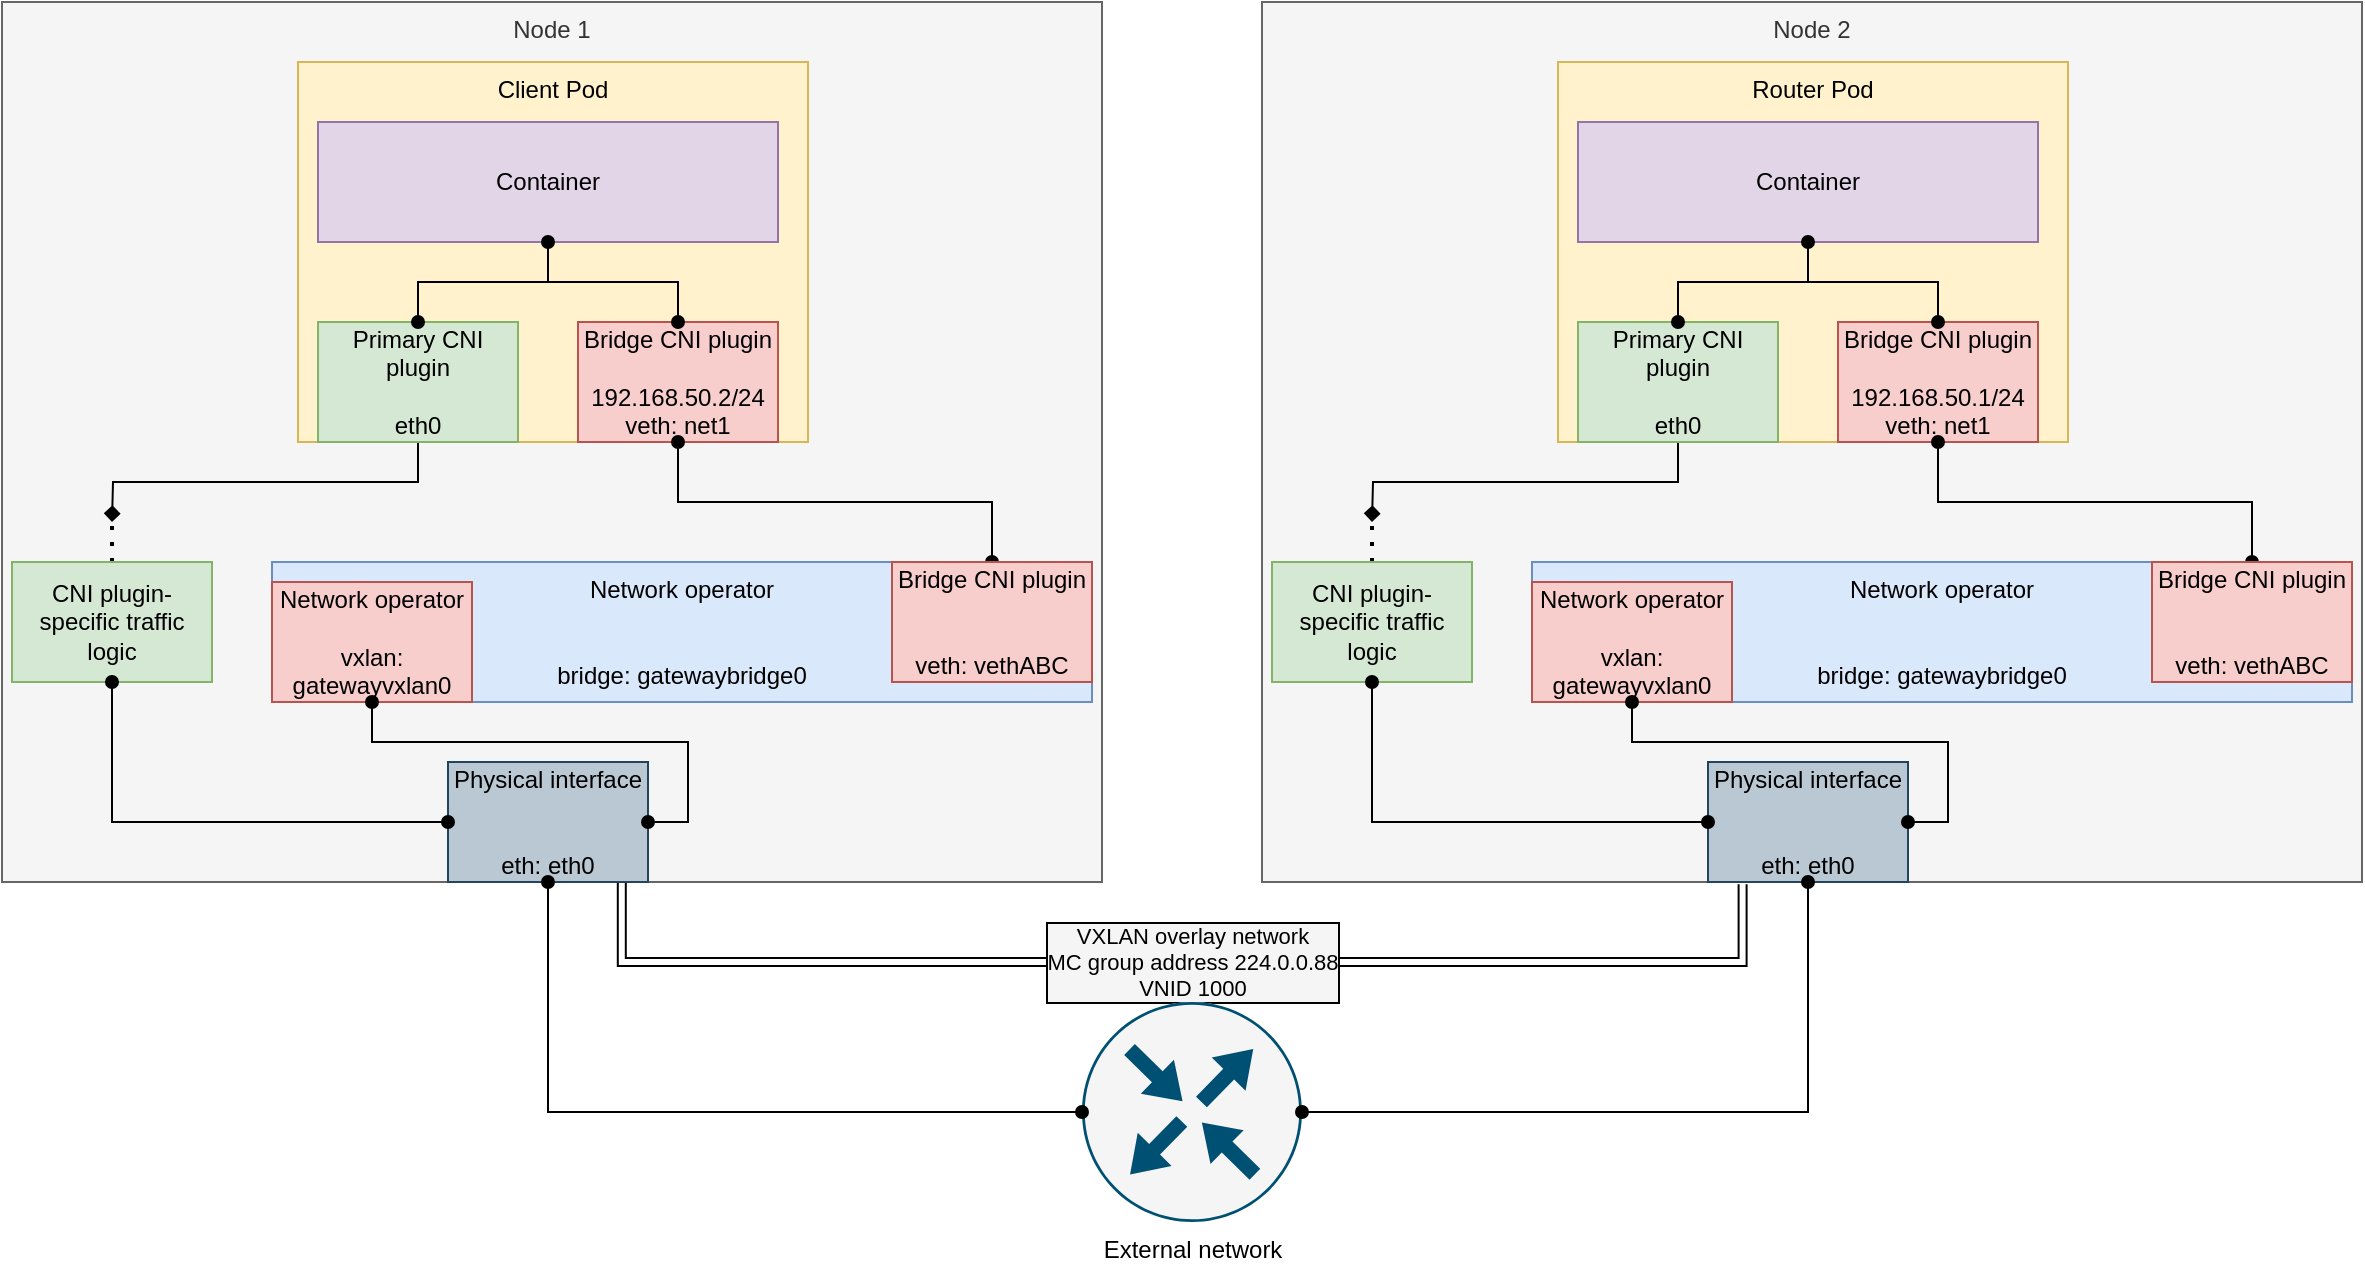 <mxfile version="28.1.2">
  <diagram name="Page-1" id="0uHXvQXZobljOzGVFPQb">
    <mxGraphModel dx="3753" dy="2076" grid="1" gridSize="10" guides="1" tooltips="1" connect="1" arrows="1" fold="1" page="1" pageScale="1" pageWidth="850" pageHeight="1100" math="0" shadow="0">
      <root>
        <mxCell id="0" />
        <mxCell id="1" parent="0" />
        <mxCell id="ZAoUQ8ObvNrSKgbO1jp7-27" value="Node 1" style="rounded=0;whiteSpace=wrap;html=1;verticalAlign=top;fillColor=#f5f5f5;fontColor=#333333;strokeColor=#666666;" vertex="1" parent="1">
          <mxGeometry x="260" y="245" width="550" height="440" as="geometry" />
        </mxCell>
        <mxCell id="ZAoUQ8ObvNrSKgbO1jp7-1" value="Client Pod" style="rounded=0;whiteSpace=wrap;html=1;verticalAlign=top;fillColor=#fff2cc;strokeColor=#d6b656;" vertex="1" parent="1">
          <mxGeometry x="408" y="275" width="255" height="190" as="geometry" />
        </mxCell>
        <mxCell id="ZAoUQ8ObvNrSKgbO1jp7-21" style="edgeStyle=orthogonalEdgeStyle;rounded=0;orthogonalLoop=1;jettySize=auto;html=1;exitX=0.5;exitY=1;exitDx=0;exitDy=0;endArrow=diamond;endFill=1;" edge="1" parent="1" source="ZAoUQ8ObvNrSKgbO1jp7-3">
          <mxGeometry relative="1" as="geometry">
            <mxPoint x="315" y="505" as="targetPoint" />
          </mxGeometry>
        </mxCell>
        <mxCell id="ZAoUQ8ObvNrSKgbO1jp7-3" value="Primary CNI plugin&lt;br&gt;&lt;br&gt;eth0" style="rounded=0;whiteSpace=wrap;html=1;fillColor=#d5e8d4;strokeColor=#82b366;" vertex="1" parent="1">
          <mxGeometry x="418" y="405" width="100" height="60" as="geometry" />
        </mxCell>
        <mxCell id="ZAoUQ8ObvNrSKgbO1jp7-4" value="Bridge CNI plugin&lt;br&gt;&lt;br&gt;192.168.50.2/24&lt;br&gt;veth: net1" style="rounded=0;whiteSpace=wrap;html=1;fillColor=#f8cecc;strokeColor=#b85450;" vertex="1" parent="1">
          <mxGeometry x="548" y="405" width="100" height="60" as="geometry" />
        </mxCell>
        <mxCell id="ZAoUQ8ObvNrSKgbO1jp7-5" value="Container" style="rounded=0;whiteSpace=wrap;html=1;fillColor=#e1d5e7;strokeColor=#9673a6;" vertex="1" parent="1">
          <mxGeometry x="418" y="305" width="230" height="60" as="geometry" />
        </mxCell>
        <mxCell id="ZAoUQ8ObvNrSKgbO1jp7-6" style="edgeStyle=orthogonalEdgeStyle;rounded=0;orthogonalLoop=1;jettySize=auto;html=1;exitX=0.5;exitY=1;exitDx=0;exitDy=0;entryX=0.5;entryY=0;entryDx=0;entryDy=0;endArrow=oval;endFill=1;startArrow=oval;startFill=1;" edge="1" parent="1" source="ZAoUQ8ObvNrSKgbO1jp7-5" target="ZAoUQ8ObvNrSKgbO1jp7-3">
          <mxGeometry relative="1" as="geometry" />
        </mxCell>
        <mxCell id="ZAoUQ8ObvNrSKgbO1jp7-7" style="edgeStyle=orthogonalEdgeStyle;rounded=0;orthogonalLoop=1;jettySize=auto;html=1;exitX=0.5;exitY=1;exitDx=0;exitDy=0;entryX=0.5;entryY=0;entryDx=0;entryDy=0;endArrow=oval;endFill=1;" edge="1" parent="1" source="ZAoUQ8ObvNrSKgbO1jp7-5" target="ZAoUQ8ObvNrSKgbO1jp7-4">
          <mxGeometry relative="1" as="geometry" />
        </mxCell>
        <mxCell id="ZAoUQ8ObvNrSKgbO1jp7-15" value="Network operator&lt;br&gt;&lt;br&gt;&lt;br&gt;bridge: gatewaybridge0" style="rounded=0;whiteSpace=wrap;html=1;fillColor=#dae8fc;strokeColor=#6c8ebf;" vertex="1" parent="1">
          <mxGeometry x="395" y="525" width="410" height="70" as="geometry" />
        </mxCell>
        <mxCell id="ZAoUQ8ObvNrSKgbO1jp7-17" style="edgeStyle=orthogonalEdgeStyle;rounded=0;orthogonalLoop=1;jettySize=auto;html=1;exitX=0.5;exitY=1;exitDx=0;exitDy=0;endArrow=oval;endFill=1;startArrow=oval;startFill=1;entryX=0.5;entryY=0;entryDx=0;entryDy=0;" edge="1" parent="1" source="ZAoUQ8ObvNrSKgbO1jp7-4" target="ZAoUQ8ObvNrSKgbO1jp7-33">
          <mxGeometry relative="1" as="geometry">
            <mxPoint x="444.8" y="465" as="sourcePoint" />
            <mxPoint x="444.8" y="525" as="targetPoint" />
          </mxGeometry>
        </mxCell>
        <mxCell id="ZAoUQ8ObvNrSKgbO1jp7-26" value="" style="endArrow=none;dashed=1;html=1;dashPattern=1 3;strokeWidth=2;rounded=0;exitX=0.5;exitY=0;exitDx=0;exitDy=0;" edge="1" parent="1" source="ZAoUQ8ObvNrSKgbO1jp7-30">
          <mxGeometry width="50" height="50" relative="1" as="geometry">
            <mxPoint x="312.565" y="524.1" as="sourcePoint" />
            <mxPoint x="315" y="505" as="targetPoint" />
          </mxGeometry>
        </mxCell>
        <mxCell id="ZAoUQ8ObvNrSKgbO1jp7-30" value="CNI plugin-specific traffic logic" style="rounded=0;whiteSpace=wrap;html=1;fillColor=#d5e8d4;strokeColor=#82b366;" vertex="1" parent="1">
          <mxGeometry x="265" y="525" width="100" height="60" as="geometry" />
        </mxCell>
        <mxCell id="ZAoUQ8ObvNrSKgbO1jp7-83" style="edgeStyle=orthogonalEdgeStyle;rounded=0;orthogonalLoop=1;jettySize=auto;html=1;exitX=0.869;exitY=0.981;exitDx=0;exitDy=0;entryX=0.173;entryY=1.018;entryDx=0;entryDy=0;shape=link;exitPerimeter=0;entryPerimeter=0;" edge="1" parent="1" source="ZAoUQ8ObvNrSKgbO1jp7-31" target="ZAoUQ8ObvNrSKgbO1jp7-75">
          <mxGeometry relative="1" as="geometry">
            <Array as="points">
              <mxPoint x="570" y="725" />
              <mxPoint x="1130" y="725" />
            </Array>
          </mxGeometry>
        </mxCell>
        <mxCell id="ZAoUQ8ObvNrSKgbO1jp7-85" value="VXLAN overlay network&lt;br&gt;MC group address 224.0.0.88&lt;br&gt;VNID 1000" style="edgeLabel;html=1;align=center;verticalAlign=middle;resizable=0;points=[];labelBackgroundColor=light-dark(#f5f5f5, #959595);labelBorderColor=default;spacing=10;" vertex="1" connectable="0" parent="ZAoUQ8ObvNrSKgbO1jp7-83">
          <mxGeometry x="0.005" relative="1" as="geometry">
            <mxPoint x="4" as="offset" />
          </mxGeometry>
        </mxCell>
        <mxCell id="ZAoUQ8ObvNrSKgbO1jp7-31" value="Physical interface&lt;div&gt;&lt;br&gt;&lt;/div&gt;&lt;div&gt;&lt;br&gt;&lt;/div&gt;&lt;div&gt;eth: eth0&lt;/div&gt;" style="rounded=0;whiteSpace=wrap;html=1;fillColor=#bac8d3;strokeColor=#23445d;" vertex="1" parent="1">
          <mxGeometry x="483" y="625" width="100" height="60" as="geometry" />
        </mxCell>
        <mxCell id="ZAoUQ8ObvNrSKgbO1jp7-33" value="Bridge CNI plugin&lt;br&gt;&lt;br&gt;&lt;br&gt;veth: vethABC" style="rounded=0;whiteSpace=wrap;html=1;fillColor=#f8cecc;strokeColor=#b85450;" vertex="1" parent="1">
          <mxGeometry x="705" y="525" width="100" height="60" as="geometry" />
        </mxCell>
        <mxCell id="ZAoUQ8ObvNrSKgbO1jp7-60" value="Network operator&lt;div&gt;&lt;br&gt;&lt;/div&gt;&lt;div&gt;vxlan:&lt;/div&gt;&lt;div&gt;gatewayvxlan0&lt;/div&gt;" style="rounded=0;whiteSpace=wrap;html=1;fillColor=#f8cecc;strokeColor=#b85450;" vertex="1" parent="1">
          <mxGeometry x="395" y="535" width="100" height="60" as="geometry" />
        </mxCell>
        <mxCell id="ZAoUQ8ObvNrSKgbO1jp7-61" style="edgeStyle=orthogonalEdgeStyle;rounded=0;orthogonalLoop=1;jettySize=auto;html=1;exitX=0.5;exitY=1;exitDx=0;exitDy=0;entryX=1;entryY=0.5;entryDx=0;entryDy=0;endArrow=oval;endFill=1;startArrow=oval;startFill=1;" edge="1" parent="1" source="ZAoUQ8ObvNrSKgbO1jp7-60" target="ZAoUQ8ObvNrSKgbO1jp7-31">
          <mxGeometry relative="1" as="geometry">
            <Array as="points">
              <mxPoint x="445" y="615" />
              <mxPoint x="603" y="615" />
              <mxPoint x="603" y="655" />
            </Array>
          </mxGeometry>
        </mxCell>
        <mxCell id="ZAoUQ8ObvNrSKgbO1jp7-62" style="edgeStyle=orthogonalEdgeStyle;rounded=0;orthogonalLoop=1;jettySize=auto;html=1;exitX=0.5;exitY=1;exitDx=0;exitDy=0;entryX=0;entryY=0.5;entryDx=0;entryDy=0;endArrow=oval;endFill=1;startArrow=oval;startFill=1;" edge="1" parent="1" source="ZAoUQ8ObvNrSKgbO1jp7-30" target="ZAoUQ8ObvNrSKgbO1jp7-31">
          <mxGeometry relative="1" as="geometry" />
        </mxCell>
        <mxCell id="ZAoUQ8ObvNrSKgbO1jp7-63" value="Node 2" style="rounded=0;whiteSpace=wrap;html=1;verticalAlign=top;fillColor=#f5f5f5;fontColor=#333333;strokeColor=#666666;" vertex="1" parent="1">
          <mxGeometry x="890" y="245" width="550" height="440" as="geometry" />
        </mxCell>
        <mxCell id="ZAoUQ8ObvNrSKgbO1jp7-64" value="Router Pod" style="rounded=0;whiteSpace=wrap;html=1;verticalAlign=top;fillColor=#fff2cc;strokeColor=#d6b656;" vertex="1" parent="1">
          <mxGeometry x="1038" y="275" width="255" height="190" as="geometry" />
        </mxCell>
        <mxCell id="ZAoUQ8ObvNrSKgbO1jp7-65" style="edgeStyle=orthogonalEdgeStyle;rounded=0;orthogonalLoop=1;jettySize=auto;html=1;exitX=0.5;exitY=1;exitDx=0;exitDy=0;endArrow=diamond;endFill=1;" edge="1" parent="1" source="ZAoUQ8ObvNrSKgbO1jp7-66">
          <mxGeometry relative="1" as="geometry">
            <mxPoint x="945" y="505" as="targetPoint" />
          </mxGeometry>
        </mxCell>
        <mxCell id="ZAoUQ8ObvNrSKgbO1jp7-66" value="Primary CNI plugin&lt;br&gt;&lt;br&gt;eth0" style="rounded=0;whiteSpace=wrap;html=1;fillColor=#d5e8d4;strokeColor=#82b366;" vertex="1" parent="1">
          <mxGeometry x="1048" y="405" width="100" height="60" as="geometry" />
        </mxCell>
        <mxCell id="ZAoUQ8ObvNrSKgbO1jp7-67" value="Bridge CNI plugin&lt;br&gt;&lt;br&gt;192.168.50.1/24&lt;br&gt;veth: net1" style="rounded=0;whiteSpace=wrap;html=1;fillColor=#f8cecc;strokeColor=#b85450;" vertex="1" parent="1">
          <mxGeometry x="1178" y="405" width="100" height="60" as="geometry" />
        </mxCell>
        <mxCell id="ZAoUQ8ObvNrSKgbO1jp7-68" value="Container" style="rounded=0;whiteSpace=wrap;html=1;fillColor=#e1d5e7;strokeColor=#9673a6;" vertex="1" parent="1">
          <mxGeometry x="1048" y="305" width="230" height="60" as="geometry" />
        </mxCell>
        <mxCell id="ZAoUQ8ObvNrSKgbO1jp7-69" style="edgeStyle=orthogonalEdgeStyle;rounded=0;orthogonalLoop=1;jettySize=auto;html=1;exitX=0.5;exitY=1;exitDx=0;exitDy=0;entryX=0.5;entryY=0;entryDx=0;entryDy=0;endArrow=oval;endFill=1;startArrow=oval;startFill=1;" edge="1" parent="1" source="ZAoUQ8ObvNrSKgbO1jp7-68" target="ZAoUQ8ObvNrSKgbO1jp7-66">
          <mxGeometry relative="1" as="geometry" />
        </mxCell>
        <mxCell id="ZAoUQ8ObvNrSKgbO1jp7-70" style="edgeStyle=orthogonalEdgeStyle;rounded=0;orthogonalLoop=1;jettySize=auto;html=1;exitX=0.5;exitY=1;exitDx=0;exitDy=0;entryX=0.5;entryY=0;entryDx=0;entryDy=0;endArrow=oval;endFill=1;" edge="1" parent="1" source="ZAoUQ8ObvNrSKgbO1jp7-68" target="ZAoUQ8ObvNrSKgbO1jp7-67">
          <mxGeometry relative="1" as="geometry" />
        </mxCell>
        <mxCell id="ZAoUQ8ObvNrSKgbO1jp7-71" value="Network operator&lt;br&gt;&lt;br&gt;&lt;br&gt;bridge: gatewaybridge0" style="rounded=0;whiteSpace=wrap;html=1;fillColor=#dae8fc;strokeColor=#6c8ebf;" vertex="1" parent="1">
          <mxGeometry x="1025" y="525" width="410" height="70" as="geometry" />
        </mxCell>
        <mxCell id="ZAoUQ8ObvNrSKgbO1jp7-72" style="edgeStyle=orthogonalEdgeStyle;rounded=0;orthogonalLoop=1;jettySize=auto;html=1;exitX=0.5;exitY=1;exitDx=0;exitDy=0;endArrow=oval;endFill=1;startArrow=oval;startFill=1;entryX=0.5;entryY=0;entryDx=0;entryDy=0;" edge="1" parent="1" source="ZAoUQ8ObvNrSKgbO1jp7-67" target="ZAoUQ8ObvNrSKgbO1jp7-76">
          <mxGeometry relative="1" as="geometry">
            <mxPoint x="1074.8" y="465" as="sourcePoint" />
            <mxPoint x="1074.8" y="525" as="targetPoint" />
          </mxGeometry>
        </mxCell>
        <mxCell id="ZAoUQ8ObvNrSKgbO1jp7-73" value="" style="endArrow=none;dashed=1;html=1;dashPattern=1 3;strokeWidth=2;rounded=0;exitX=0.5;exitY=0;exitDx=0;exitDy=0;" edge="1" parent="1" source="ZAoUQ8ObvNrSKgbO1jp7-74">
          <mxGeometry width="50" height="50" relative="1" as="geometry">
            <mxPoint x="942.565" y="524.1" as="sourcePoint" />
            <mxPoint x="945" y="505" as="targetPoint" />
          </mxGeometry>
        </mxCell>
        <mxCell id="ZAoUQ8ObvNrSKgbO1jp7-74" value="CNI plugin-specific traffic logic" style="rounded=0;whiteSpace=wrap;html=1;fillColor=#d5e8d4;strokeColor=#82b366;" vertex="1" parent="1">
          <mxGeometry x="895" y="525" width="100" height="60" as="geometry" />
        </mxCell>
        <mxCell id="ZAoUQ8ObvNrSKgbO1jp7-75" value="Physical interface&lt;div&gt;&lt;br&gt;&lt;/div&gt;&lt;div&gt;&lt;br&gt;&lt;/div&gt;&lt;div&gt;eth: eth0&lt;/div&gt;" style="rounded=0;whiteSpace=wrap;html=1;fillColor=#bac8d3;strokeColor=#23445d;" vertex="1" parent="1">
          <mxGeometry x="1113" y="625" width="100" height="60" as="geometry" />
        </mxCell>
        <mxCell id="ZAoUQ8ObvNrSKgbO1jp7-76" value="Bridge CNI plugin&lt;br&gt;&lt;br&gt;&lt;br&gt;veth: vethABC" style="rounded=0;whiteSpace=wrap;html=1;fillColor=#f8cecc;strokeColor=#b85450;" vertex="1" parent="1">
          <mxGeometry x="1335" y="525" width="100" height="60" as="geometry" />
        </mxCell>
        <mxCell id="ZAoUQ8ObvNrSKgbO1jp7-77" value="Network operator&lt;div&gt;&lt;br&gt;&lt;/div&gt;&lt;div&gt;vxlan:&lt;/div&gt;&lt;div&gt;gatewayvxlan0&lt;/div&gt;" style="rounded=0;whiteSpace=wrap;html=1;fillColor=#f8cecc;strokeColor=#b85450;" vertex="1" parent="1">
          <mxGeometry x="1025" y="535" width="100" height="60" as="geometry" />
        </mxCell>
        <mxCell id="ZAoUQ8ObvNrSKgbO1jp7-78" style="edgeStyle=orthogonalEdgeStyle;rounded=0;orthogonalLoop=1;jettySize=auto;html=1;exitX=0.5;exitY=1;exitDx=0;exitDy=0;entryX=1;entryY=0.5;entryDx=0;entryDy=0;endArrow=oval;endFill=1;startArrow=oval;startFill=1;" edge="1" parent="1" source="ZAoUQ8ObvNrSKgbO1jp7-77" target="ZAoUQ8ObvNrSKgbO1jp7-75">
          <mxGeometry relative="1" as="geometry">
            <Array as="points">
              <mxPoint x="1075" y="615" />
              <mxPoint x="1233" y="615" />
              <mxPoint x="1233" y="655" />
            </Array>
          </mxGeometry>
        </mxCell>
        <mxCell id="ZAoUQ8ObvNrSKgbO1jp7-79" style="edgeStyle=orthogonalEdgeStyle;rounded=0;orthogonalLoop=1;jettySize=auto;html=1;exitX=0.5;exitY=1;exitDx=0;exitDy=0;entryX=0;entryY=0.5;entryDx=0;entryDy=0;endArrow=oval;endFill=1;startArrow=oval;startFill=1;" edge="1" parent="1" source="ZAoUQ8ObvNrSKgbO1jp7-74" target="ZAoUQ8ObvNrSKgbO1jp7-75">
          <mxGeometry relative="1" as="geometry" />
        </mxCell>
        <mxCell id="ZAoUQ8ObvNrSKgbO1jp7-80" value="External network" style="sketch=0;points=[[0.5,0,0],[1,0.5,0],[0.5,1,0],[0,0.5,0],[0.145,0.145,0],[0.856,0.145,0],[0.855,0.856,0],[0.145,0.855,0]];verticalLabelPosition=bottom;html=1;verticalAlign=top;aspect=fixed;align=center;pointerEvents=1;shape=mxgraph.cisco19.rect;prIcon=router;fillColor=light-dark(#f5f5f5, #161616);strokeColor=#005073;" vertex="1" parent="1">
          <mxGeometry x="800" y="745" width="110" height="110" as="geometry" />
        </mxCell>
        <mxCell id="ZAoUQ8ObvNrSKgbO1jp7-82" style="edgeStyle=orthogonalEdgeStyle;rounded=0;orthogonalLoop=1;jettySize=auto;html=1;exitX=0.5;exitY=1;exitDx=0;exitDy=0;entryX=1;entryY=0.5;entryDx=0;entryDy=0;entryPerimeter=0;endArrow=oval;endFill=1;startArrow=oval;startFill=1;" edge="1" parent="1" source="ZAoUQ8ObvNrSKgbO1jp7-75" target="ZAoUQ8ObvNrSKgbO1jp7-80">
          <mxGeometry relative="1" as="geometry" />
        </mxCell>
        <mxCell id="ZAoUQ8ObvNrSKgbO1jp7-81" style="edgeStyle=orthogonalEdgeStyle;rounded=0;orthogonalLoop=1;jettySize=auto;html=1;exitX=0.5;exitY=1;exitDx=0;exitDy=0;entryX=0;entryY=0.5;entryDx=0;entryDy=0;entryPerimeter=0;endArrow=oval;endFill=1;startArrow=oval;startFill=1;" edge="1" parent="1" source="ZAoUQ8ObvNrSKgbO1jp7-31" target="ZAoUQ8ObvNrSKgbO1jp7-80">
          <mxGeometry relative="1" as="geometry" />
        </mxCell>
      </root>
    </mxGraphModel>
  </diagram>
</mxfile>
